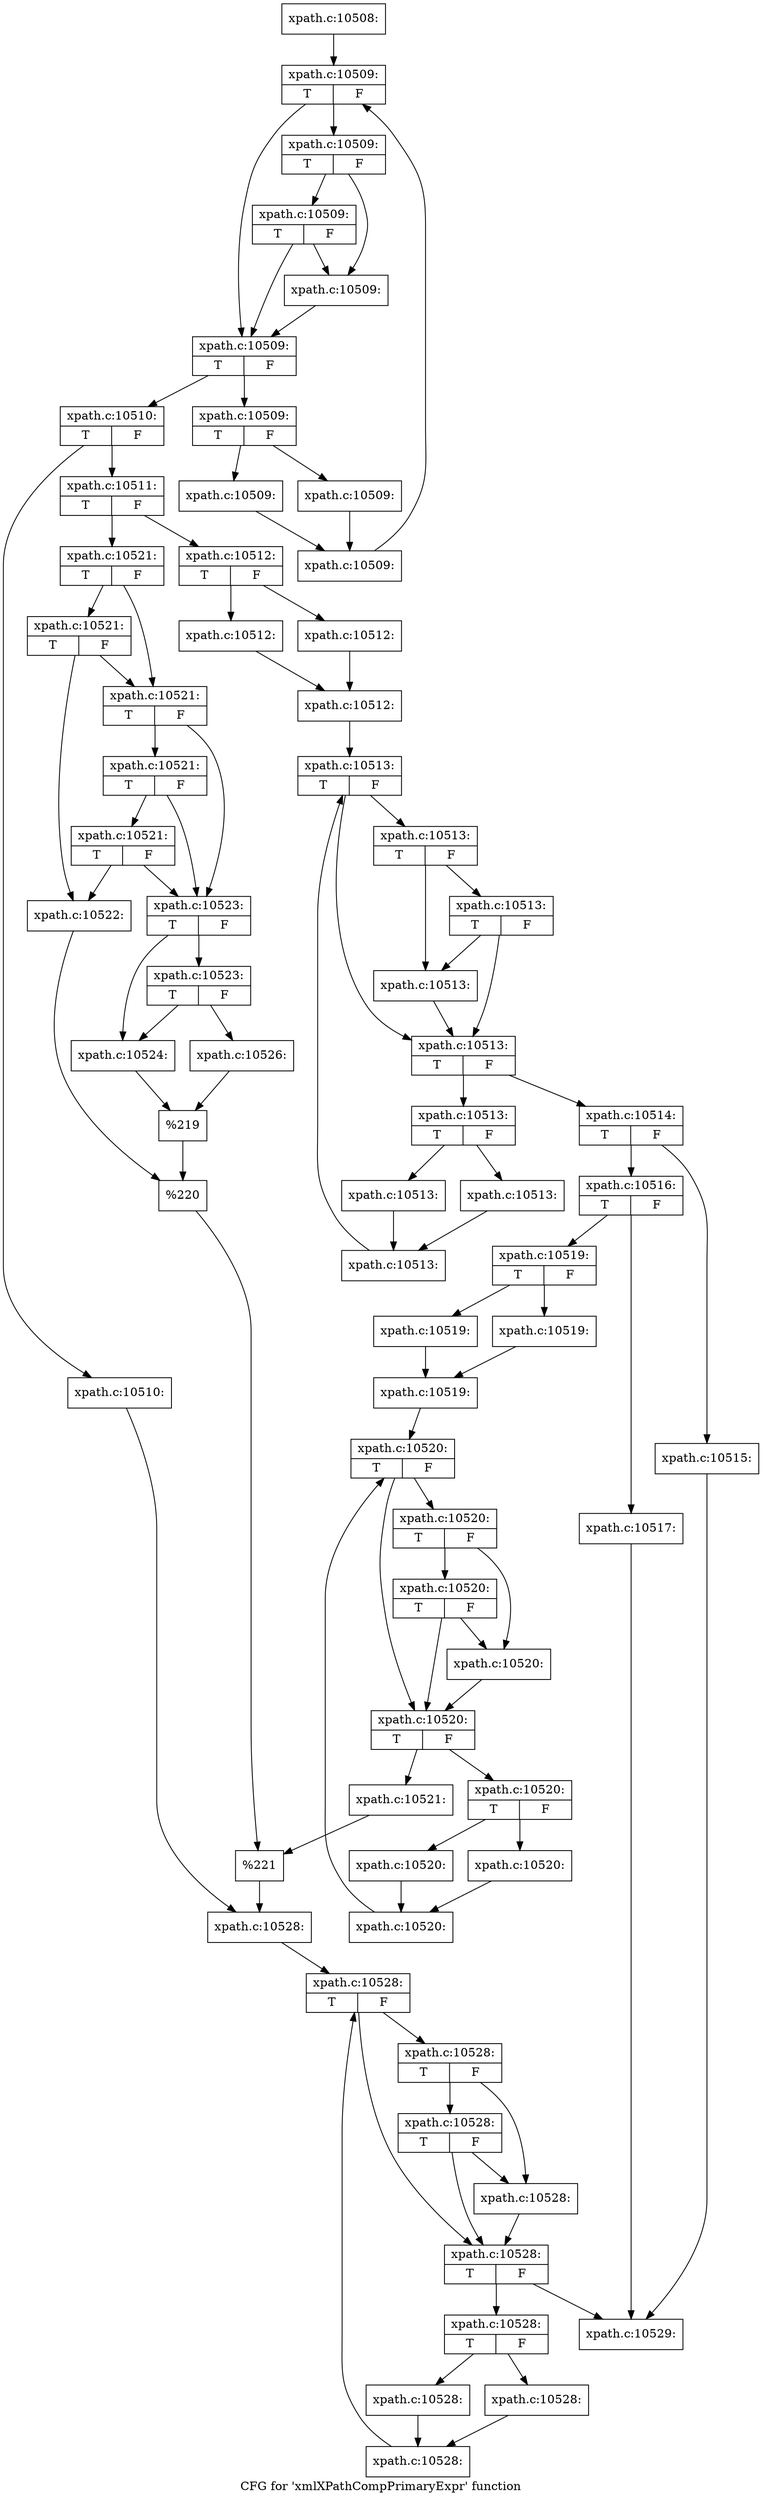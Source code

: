 digraph "CFG for 'xmlXPathCompPrimaryExpr' function" {
	label="CFG for 'xmlXPathCompPrimaryExpr' function";

	Node0x4f0b000 [shape=record,label="{xpath.c:10508:}"];
	Node0x4f0b000 -> Node0x4effdb0;
	Node0x4effdb0 [shape=record,label="{xpath.c:10509:|{<s0>T|<s1>F}}"];
	Node0x4effdb0 -> Node0x4f0b050;
	Node0x4effdb0 -> Node0x4f0b0f0;
	Node0x4f0b0f0 [shape=record,label="{xpath.c:10509:|{<s0>T|<s1>F}}"];
	Node0x4f0b0f0 -> Node0x4f0b450;
	Node0x4f0b0f0 -> Node0x4f0b0a0;
	Node0x4f0b450 [shape=record,label="{xpath.c:10509:|{<s0>T|<s1>F}}"];
	Node0x4f0b450 -> Node0x4f0b050;
	Node0x4f0b450 -> Node0x4f0b0a0;
	Node0x4f0b0a0 [shape=record,label="{xpath.c:10509:}"];
	Node0x4f0b0a0 -> Node0x4f0b050;
	Node0x4f0b050 [shape=record,label="{xpath.c:10509:|{<s0>T|<s1>F}}"];
	Node0x4f0b050 -> Node0x4f10680;
	Node0x4f0b050 -> Node0x4f0b8c0;
	Node0x4f10680 [shape=record,label="{xpath.c:10509:|{<s0>T|<s1>F}}"];
	Node0x4f10680 -> Node0x4f10b30;
	Node0x4f10680 -> Node0x4f10b80;
	Node0x4f10b30 [shape=record,label="{xpath.c:10509:}"];
	Node0x4f10b30 -> Node0x4f10bd0;
	Node0x4f10b80 [shape=record,label="{xpath.c:10509:}"];
	Node0x4f10b80 -> Node0x4f10bd0;
	Node0x4f10bd0 [shape=record,label="{xpath.c:10509:}"];
	Node0x4f10bd0 -> Node0x4effdb0;
	Node0x4f0b8c0 [shape=record,label="{xpath.c:10510:|{<s0>T|<s1>F}}"];
	Node0x4f0b8c0 -> Node0x4f114d0;
	Node0x4f0b8c0 -> Node0x4f11570;
	Node0x4f114d0 [shape=record,label="{xpath.c:10510:}"];
	Node0x4f114d0 -> Node0x4f11520;
	Node0x4f11570 [shape=record,label="{xpath.c:10511:|{<s0>T|<s1>F}}"];
	Node0x4f11570 -> Node0x4f12230;
	Node0x4f11570 -> Node0x4f125b0;
	Node0x4f12230 [shape=record,label="{xpath.c:10512:|{<s0>T|<s1>F}}"];
	Node0x4f12230 -> Node0x4f12990;
	Node0x4f12230 -> Node0x4f129e0;
	Node0x4f12990 [shape=record,label="{xpath.c:10512:}"];
	Node0x4f12990 -> Node0x4f12a30;
	Node0x4f129e0 [shape=record,label="{xpath.c:10512:}"];
	Node0x4f129e0 -> Node0x4f12a30;
	Node0x4f12a30 [shape=record,label="{xpath.c:10512:}"];
	Node0x4f12a30 -> Node0x4f13290;
	Node0x4f13290 [shape=record,label="{xpath.c:10513:|{<s0>T|<s1>F}}"];
	Node0x4f13290 -> Node0x4f13490;
	Node0x4f13290 -> Node0x4f13530;
	Node0x4f13530 [shape=record,label="{xpath.c:10513:|{<s0>T|<s1>F}}"];
	Node0x4f13530 -> Node0x4f13890;
	Node0x4f13530 -> Node0x4f134e0;
	Node0x4f13890 [shape=record,label="{xpath.c:10513:|{<s0>T|<s1>F}}"];
	Node0x4f13890 -> Node0x4f13490;
	Node0x4f13890 -> Node0x4f134e0;
	Node0x4f134e0 [shape=record,label="{xpath.c:10513:}"];
	Node0x4f134e0 -> Node0x4f13490;
	Node0x4f13490 [shape=record,label="{xpath.c:10513:|{<s0>T|<s1>F}}"];
	Node0x4f13490 -> Node0x4f13ec0;
	Node0x4f13490 -> Node0x4f13440;
	Node0x4f13ec0 [shape=record,label="{xpath.c:10513:|{<s0>T|<s1>F}}"];
	Node0x4f13ec0 -> Node0x4f14370;
	Node0x4f13ec0 -> Node0x4f143c0;
	Node0x4f14370 [shape=record,label="{xpath.c:10513:}"];
	Node0x4f14370 -> Node0x4f14410;
	Node0x4f143c0 [shape=record,label="{xpath.c:10513:}"];
	Node0x4f143c0 -> Node0x4f14410;
	Node0x4f14410 [shape=record,label="{xpath.c:10513:}"];
	Node0x4f14410 -> Node0x4f13290;
	Node0x4f13440 [shape=record,label="{xpath.c:10514:|{<s0>T|<s1>F}}"];
	Node0x4f13440 -> Node0x4f14dd0;
	Node0x4f13440 -> Node0x4f14e20;
	Node0x4f14dd0 [shape=record,label="{xpath.c:10515:}"];
	Node0x4f14dd0 -> Node0x4f1a500;
	Node0x4f14e20 [shape=record,label="{xpath.c:10516:|{<s0>T|<s1>F}}"];
	Node0x4f14e20 -> Node0x4f15140;
	Node0x4f14e20 -> Node0x4f15190;
	Node0x4f15140 [shape=record,label="{xpath.c:10517:}"];
	Node0x4f15140 -> Node0x4f1a500;
	Node0x4f15190 [shape=record,label="{xpath.c:10519:|{<s0>T|<s1>F}}"];
	Node0x4f15190 -> Node0x4f15820;
	Node0x4f15190 -> Node0x4f15870;
	Node0x4f15820 [shape=record,label="{xpath.c:10519:}"];
	Node0x4f15820 -> Node0x4f158c0;
	Node0x4f15870 [shape=record,label="{xpath.c:10519:}"];
	Node0x4f15870 -> Node0x4f158c0;
	Node0x4f158c0 [shape=record,label="{xpath.c:10519:}"];
	Node0x4f158c0 -> Node0x4f161b0;
	Node0x4f161b0 [shape=record,label="{xpath.c:10520:|{<s0>T|<s1>F}}"];
	Node0x4f161b0 -> Node0x4f163b0;
	Node0x4f161b0 -> Node0x4f16450;
	Node0x4f16450 [shape=record,label="{xpath.c:10520:|{<s0>T|<s1>F}}"];
	Node0x4f16450 -> Node0x4f167b0;
	Node0x4f16450 -> Node0x4f16400;
	Node0x4f167b0 [shape=record,label="{xpath.c:10520:|{<s0>T|<s1>F}}"];
	Node0x4f167b0 -> Node0x4f163b0;
	Node0x4f167b0 -> Node0x4f16400;
	Node0x4f16400 [shape=record,label="{xpath.c:10520:}"];
	Node0x4f16400 -> Node0x4f163b0;
	Node0x4f163b0 [shape=record,label="{xpath.c:10520:|{<s0>T|<s1>F}}"];
	Node0x4f163b0 -> Node0x4f16de0;
	Node0x4f163b0 -> Node0x4f16360;
	Node0x4f16de0 [shape=record,label="{xpath.c:10520:|{<s0>T|<s1>F}}"];
	Node0x4f16de0 -> Node0x4f17290;
	Node0x4f16de0 -> Node0x4f172e0;
	Node0x4f17290 [shape=record,label="{xpath.c:10520:}"];
	Node0x4f17290 -> Node0x4f17330;
	Node0x4f172e0 [shape=record,label="{xpath.c:10520:}"];
	Node0x4f172e0 -> Node0x4f17330;
	Node0x4f17330 [shape=record,label="{xpath.c:10520:}"];
	Node0x4f17330 -> Node0x4f161b0;
	Node0x4f16360 [shape=record,label="{xpath.c:10521:}"];
	Node0x4f16360 -> Node0x4f12560;
	Node0x4f125b0 [shape=record,label="{xpath.c:10521:|{<s0>T|<s1>F}}"];
	Node0x4f125b0 -> Node0x4f17e80;
	Node0x4f125b0 -> Node0x4f17e00;
	Node0x4f17e80 [shape=record,label="{xpath.c:10521:|{<s0>T|<s1>F}}"];
	Node0x4f17e80 -> Node0x4f17d10;
	Node0x4f17e80 -> Node0x4f17e00;
	Node0x4f17e00 [shape=record,label="{xpath.c:10521:|{<s0>T|<s1>F}}"];
	Node0x4f17e00 -> Node0x4f185c0;
	Node0x4f17e00 -> Node0x4f17db0;
	Node0x4f185c0 [shape=record,label="{xpath.c:10521:|{<s0>T|<s1>F}}"];
	Node0x4f185c0 -> Node0x4f18a00;
	Node0x4f185c0 -> Node0x4f17db0;
	Node0x4f18a00 [shape=record,label="{xpath.c:10521:|{<s0>T|<s1>F}}"];
	Node0x4f18a00 -> Node0x4f17d10;
	Node0x4f18a00 -> Node0x4f17db0;
	Node0x4f17d10 [shape=record,label="{xpath.c:10522:}"];
	Node0x4f17d10 -> Node0x4f17d60;
	Node0x4f17db0 [shape=record,label="{xpath.c:10523:|{<s0>T|<s1>F}}"];
	Node0x4f17db0 -> Node0x4f19a60;
	Node0x4f17db0 -> Node0x4f19b50;
	Node0x4f19b50 [shape=record,label="{xpath.c:10523:|{<s0>T|<s1>F}}"];
	Node0x4f19b50 -> Node0x4f19a60;
	Node0x4f19b50 -> Node0x4f19b00;
	Node0x4f19a60 [shape=record,label="{xpath.c:10524:}"];
	Node0x4f19a60 -> Node0x4f19ab0;
	Node0x4f19b00 [shape=record,label="{xpath.c:10526:}"];
	Node0x4f19b00 -> Node0x4f19ab0;
	Node0x4f19ab0 [shape=record,label="{%219}"];
	Node0x4f19ab0 -> Node0x4f17d60;
	Node0x4f17d60 [shape=record,label="{%220}"];
	Node0x4f17d60 -> Node0x4f12560;
	Node0x4f12560 [shape=record,label="{%221}"];
	Node0x4f12560 -> Node0x4f11520;
	Node0x4f11520 [shape=record,label="{xpath.c:10528:}"];
	Node0x4f11520 -> Node0x4f19730;
	Node0x4f19730 [shape=record,label="{xpath.c:10528:|{<s0>T|<s1>F}}"];
	Node0x4f19730 -> Node0x4f1a730;
	Node0x4f19730 -> Node0x4f1adf0;
	Node0x4f1adf0 [shape=record,label="{xpath.c:10528:|{<s0>T|<s1>F}}"];
	Node0x4f1adf0 -> Node0x4f1b150;
	Node0x4f1adf0 -> Node0x4f1ada0;
	Node0x4f1b150 [shape=record,label="{xpath.c:10528:|{<s0>T|<s1>F}}"];
	Node0x4f1b150 -> Node0x4f1a730;
	Node0x4f1b150 -> Node0x4f1ada0;
	Node0x4f1ada0 [shape=record,label="{xpath.c:10528:}"];
	Node0x4f1ada0 -> Node0x4f1a730;
	Node0x4f1a730 [shape=record,label="{xpath.c:10528:|{<s0>T|<s1>F}}"];
	Node0x4f1a730 -> Node0x4f1b780;
	Node0x4f1a730 -> Node0x4f1a500;
	Node0x4f1b780 [shape=record,label="{xpath.c:10528:|{<s0>T|<s1>F}}"];
	Node0x4f1b780 -> Node0x4f1bc30;
	Node0x4f1b780 -> Node0x4f1bc80;
	Node0x4f1bc30 [shape=record,label="{xpath.c:10528:}"];
	Node0x4f1bc30 -> Node0x4f1bcd0;
	Node0x4f1bc80 [shape=record,label="{xpath.c:10528:}"];
	Node0x4f1bc80 -> Node0x4f1bcd0;
	Node0x4f1bcd0 [shape=record,label="{xpath.c:10528:}"];
	Node0x4f1bcd0 -> Node0x4f19730;
	Node0x4f1a500 [shape=record,label="{xpath.c:10529:}"];
}
